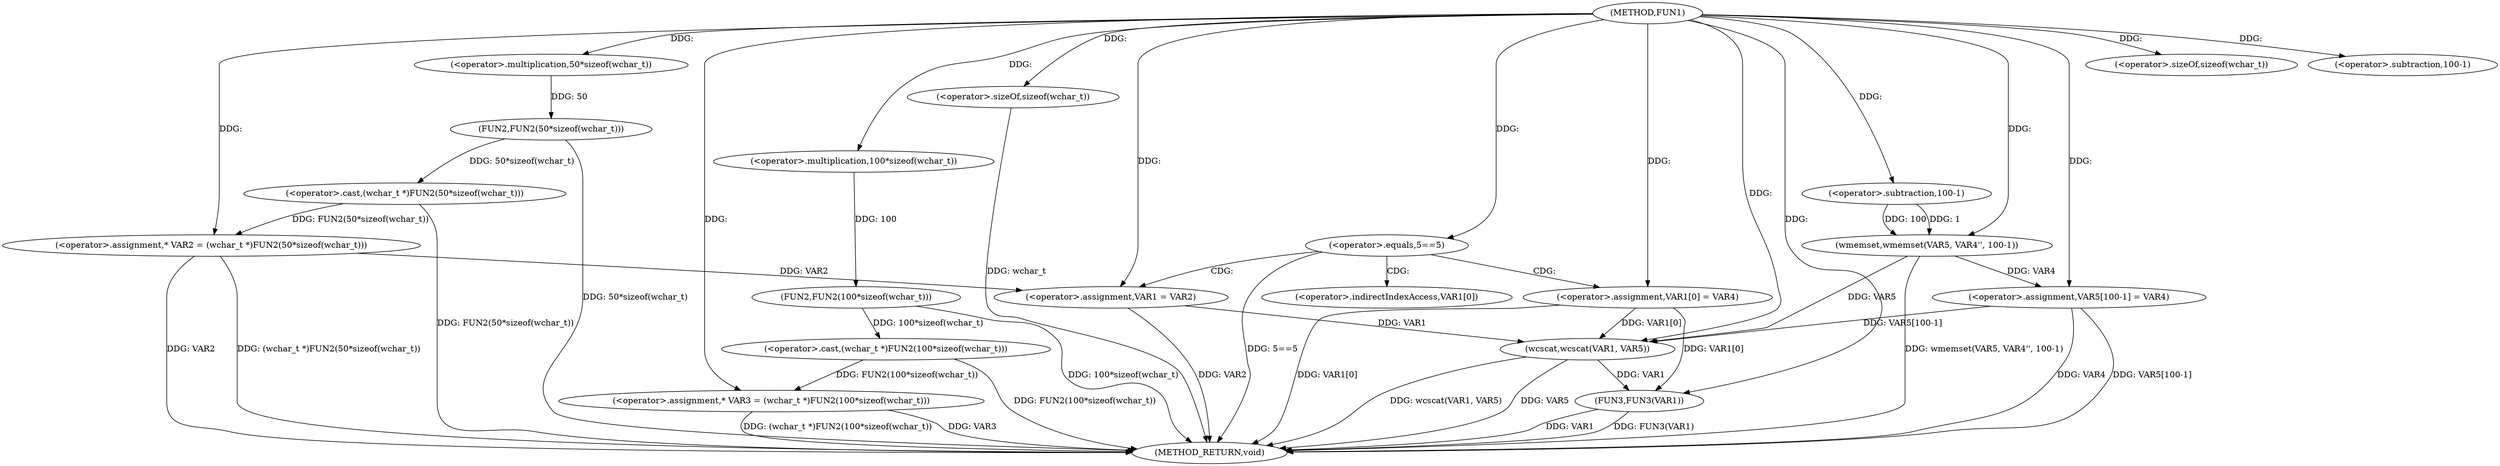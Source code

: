 digraph FUN1 {  
"1000100" [label = "(METHOD,FUN1)" ]
"1000156" [label = "(METHOD_RETURN,void)" ]
"1000104" [label = "(<operator>.assignment,* VAR2 = (wchar_t *)FUN2(50*sizeof(wchar_t)))" ]
"1000106" [label = "(<operator>.cast,(wchar_t *)FUN2(50*sizeof(wchar_t)))" ]
"1000108" [label = "(FUN2,FUN2(50*sizeof(wchar_t)))" ]
"1000109" [label = "(<operator>.multiplication,50*sizeof(wchar_t))" ]
"1000111" [label = "(<operator>.sizeOf,sizeof(wchar_t))" ]
"1000114" [label = "(<operator>.assignment,* VAR3 = (wchar_t *)FUN2(100*sizeof(wchar_t)))" ]
"1000116" [label = "(<operator>.cast,(wchar_t *)FUN2(100*sizeof(wchar_t)))" ]
"1000118" [label = "(FUN2,FUN2(100*sizeof(wchar_t)))" ]
"1000119" [label = "(<operator>.multiplication,100*sizeof(wchar_t))" ]
"1000121" [label = "(<operator>.sizeOf,sizeof(wchar_t))" ]
"1000124" [label = "(<operator>.equals,5==5)" ]
"1000128" [label = "(<operator>.assignment,VAR1 = VAR2)" ]
"1000131" [label = "(<operator>.assignment,VAR1[0] = VAR4)" ]
"1000138" [label = "(wmemset,wmemset(VAR5, VAR4'', 100-1))" ]
"1000141" [label = "(<operator>.subtraction,100-1)" ]
"1000144" [label = "(<operator>.assignment,VAR5[100-1] = VAR4)" ]
"1000147" [label = "(<operator>.subtraction,100-1)" ]
"1000151" [label = "(wcscat,wcscat(VAR1, VAR5))" ]
"1000154" [label = "(FUN3,FUN3(VAR1))" ]
"1000132" [label = "(<operator>.indirectIndexAccess,VAR1[0])" ]
  "1000128" -> "1000156"  [ label = "DDG: VAR2"] 
  "1000106" -> "1000156"  [ label = "DDG: FUN2(50*sizeof(wchar_t))"] 
  "1000151" -> "1000156"  [ label = "DDG: wcscat(VAR1, VAR5)"] 
  "1000104" -> "1000156"  [ label = "DDG: VAR2"] 
  "1000131" -> "1000156"  [ label = "DDG: VAR1[0]"] 
  "1000151" -> "1000156"  [ label = "DDG: VAR5"] 
  "1000116" -> "1000156"  [ label = "DDG: FUN2(100*sizeof(wchar_t))"] 
  "1000154" -> "1000156"  [ label = "DDG: FUN3(VAR1)"] 
  "1000144" -> "1000156"  [ label = "DDG: VAR4"] 
  "1000118" -> "1000156"  [ label = "DDG: 100*sizeof(wchar_t)"] 
  "1000154" -> "1000156"  [ label = "DDG: VAR1"] 
  "1000114" -> "1000156"  [ label = "DDG: VAR3"] 
  "1000121" -> "1000156"  [ label = "DDG: wchar_t"] 
  "1000144" -> "1000156"  [ label = "DDG: VAR5[100-1]"] 
  "1000138" -> "1000156"  [ label = "DDG: wmemset(VAR5, VAR4'', 100-1)"] 
  "1000114" -> "1000156"  [ label = "DDG: (wchar_t *)FUN2(100*sizeof(wchar_t))"] 
  "1000104" -> "1000156"  [ label = "DDG: (wchar_t *)FUN2(50*sizeof(wchar_t))"] 
  "1000108" -> "1000156"  [ label = "DDG: 50*sizeof(wchar_t)"] 
  "1000124" -> "1000156"  [ label = "DDG: 5==5"] 
  "1000106" -> "1000104"  [ label = "DDG: FUN2(50*sizeof(wchar_t))"] 
  "1000100" -> "1000104"  [ label = "DDG: "] 
  "1000108" -> "1000106"  [ label = "DDG: 50*sizeof(wchar_t)"] 
  "1000109" -> "1000108"  [ label = "DDG: 50"] 
  "1000100" -> "1000109"  [ label = "DDG: "] 
  "1000100" -> "1000111"  [ label = "DDG: "] 
  "1000116" -> "1000114"  [ label = "DDG: FUN2(100*sizeof(wchar_t))"] 
  "1000100" -> "1000114"  [ label = "DDG: "] 
  "1000118" -> "1000116"  [ label = "DDG: 100*sizeof(wchar_t)"] 
  "1000119" -> "1000118"  [ label = "DDG: 100"] 
  "1000100" -> "1000119"  [ label = "DDG: "] 
  "1000100" -> "1000121"  [ label = "DDG: "] 
  "1000100" -> "1000124"  [ label = "DDG: "] 
  "1000104" -> "1000128"  [ label = "DDG: VAR2"] 
  "1000100" -> "1000128"  [ label = "DDG: "] 
  "1000100" -> "1000131"  [ label = "DDG: "] 
  "1000100" -> "1000138"  [ label = "DDG: "] 
  "1000141" -> "1000138"  [ label = "DDG: 100"] 
  "1000141" -> "1000138"  [ label = "DDG: 1"] 
  "1000100" -> "1000141"  [ label = "DDG: "] 
  "1000138" -> "1000144"  [ label = "DDG: VAR4"] 
  "1000100" -> "1000144"  [ label = "DDG: "] 
  "1000100" -> "1000147"  [ label = "DDG: "] 
  "1000131" -> "1000151"  [ label = "DDG: VAR1[0]"] 
  "1000128" -> "1000151"  [ label = "DDG: VAR1"] 
  "1000100" -> "1000151"  [ label = "DDG: "] 
  "1000138" -> "1000151"  [ label = "DDG: VAR5"] 
  "1000144" -> "1000151"  [ label = "DDG: VAR5[100-1]"] 
  "1000131" -> "1000154"  [ label = "DDG: VAR1[0]"] 
  "1000151" -> "1000154"  [ label = "DDG: VAR1"] 
  "1000100" -> "1000154"  [ label = "DDG: "] 
  "1000124" -> "1000132"  [ label = "CDG: "] 
  "1000124" -> "1000128"  [ label = "CDG: "] 
  "1000124" -> "1000131"  [ label = "CDG: "] 
}
